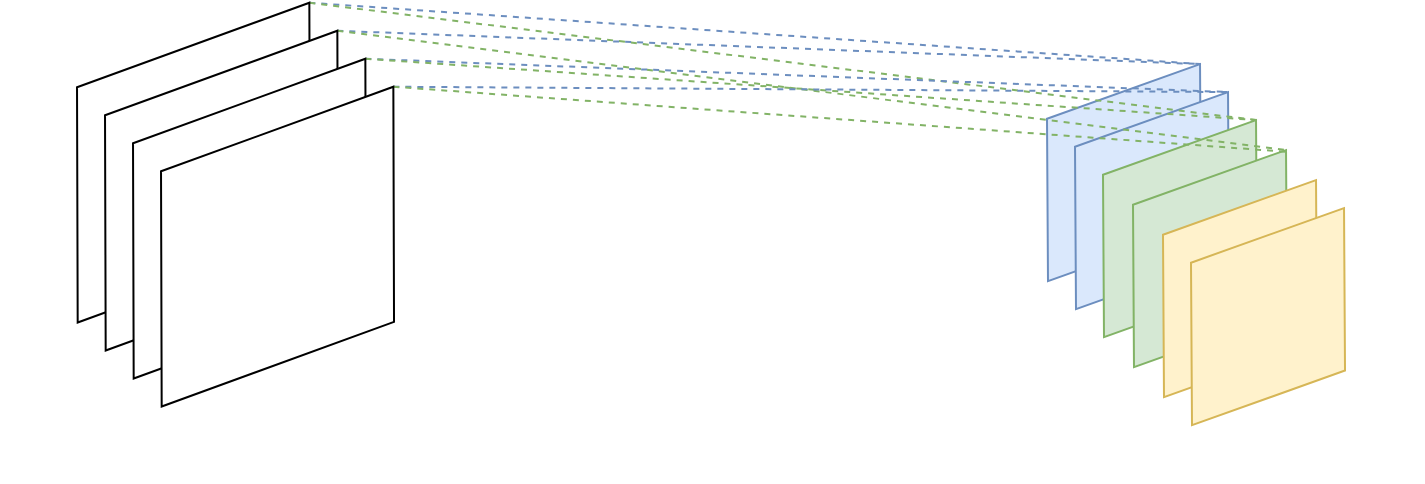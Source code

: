<mxfile version="12.5.5" type="device"><diagram id="VQ_3dA8dZYpZo0fzw_r7" name="Page-1"><mxGraphModel dx="1148" dy="618" grid="1" gridSize="10" guides="1" tooltips="1" connect="1" arrows="1" fold="1" page="1" pageScale="1" pageWidth="850" pageHeight="1100" math="0" shadow="0"><root><mxCell id="0"/><mxCell id="1" parent="0"/><mxCell id="7yVGCK4hqp0_WjUv3CbQ-7" value="" style="rhombus;whiteSpace=wrap;html=1;rotation=35;fillColor=#dae8fc;strokeColor=#6c8ebf;" vertex="1" parent="1"><mxGeometry x="750" y="554.04" width="94.01" height="132.53" as="geometry"/></mxCell><mxCell id="7yVGCK4hqp0_WjUv3CbQ-8" value="" style="rhombus;whiteSpace=wrap;html=1;rotation=35;fillColor=#dae8fc;strokeColor=#6c8ebf;" vertex="1" parent="1"><mxGeometry x="764" y="568.04" width="94.01" height="132.53" as="geometry"/></mxCell><mxCell id="7yVGCK4hqp0_WjUv3CbQ-9" value="" style="rhombus;whiteSpace=wrap;html=1;rotation=35;fillColor=#d5e8d4;strokeColor=#82b366;" vertex="1" parent="1"><mxGeometry x="778" y="582.04" width="94.01" height="132.53" as="geometry"/></mxCell><mxCell id="7yVGCK4hqp0_WjUv3CbQ-10" value="" style="rhombus;whiteSpace=wrap;html=1;rotation=35;fillColor=#d5e8d4;strokeColor=#82b366;" vertex="1" parent="1"><mxGeometry x="793" y="597.04" width="94.01" height="132.53" as="geometry"/></mxCell><mxCell id="7yVGCK4hqp0_WjUv3CbQ-45" style="rounded=0;orthogonalLoop=1;jettySize=auto;html=1;exitX=1;exitY=0;exitDx=0;exitDy=0;entryX=0.5;entryY=0;entryDx=0;entryDy=0;endArrow=none;endFill=0;dashed=1;fillColor=#dae8fc;strokeColor=#6c8ebf;" edge="1" parent="1" source="7yVGCK4hqp0_WjUv3CbQ-38" target="7yVGCK4hqp0_WjUv3CbQ-7"><mxGeometry relative="1" as="geometry"/></mxCell><mxCell id="7yVGCK4hqp0_WjUv3CbQ-49" style="edgeStyle=none;rounded=0;orthogonalLoop=1;jettySize=auto;html=1;exitX=1;exitY=0;exitDx=0;exitDy=0;entryX=0.5;entryY=0;entryDx=0;entryDy=0;dashed=1;endArrow=none;endFill=0;fillColor=#d5e8d4;strokeColor=#82b366;" edge="1" parent="1" source="7yVGCK4hqp0_WjUv3CbQ-38" target="7yVGCK4hqp0_WjUv3CbQ-9"><mxGeometry relative="1" as="geometry"/></mxCell><mxCell id="7yVGCK4hqp0_WjUv3CbQ-38" value="" style="shape=parallelogram;perimeter=parallelogramPerimeter;whiteSpace=wrap;html=1;size=0.244;rotation=-20;" vertex="1" parent="1"><mxGeometry x="250.0" y="560" width="163.52" height="110.6" as="geometry"/></mxCell><mxCell id="7yVGCK4hqp0_WjUv3CbQ-46" style="edgeStyle=none;rounded=0;orthogonalLoop=1;jettySize=auto;html=1;exitX=1;exitY=0;exitDx=0;exitDy=0;entryX=0.5;entryY=0;entryDx=0;entryDy=0;dashed=1;endArrow=none;endFill=0;fillColor=#dae8fc;strokeColor=#6c8ebf;" edge="1" parent="1" source="7yVGCK4hqp0_WjUv3CbQ-39" target="7yVGCK4hqp0_WjUv3CbQ-7"><mxGeometry relative="1" as="geometry"/></mxCell><mxCell id="7yVGCK4hqp0_WjUv3CbQ-51" style="edgeStyle=none;rounded=0;orthogonalLoop=1;jettySize=auto;html=1;exitX=1;exitY=0;exitDx=0;exitDy=0;entryX=0.5;entryY=0;entryDx=0;entryDy=0;dashed=1;endArrow=none;endFill=0;fillColor=#d5e8d4;strokeColor=#82b366;" edge="1" parent="1" source="7yVGCK4hqp0_WjUv3CbQ-39" target="7yVGCK4hqp0_WjUv3CbQ-10"><mxGeometry relative="1" as="geometry"/></mxCell><mxCell id="7yVGCK4hqp0_WjUv3CbQ-39" value="" style="shape=parallelogram;perimeter=parallelogramPerimeter;whiteSpace=wrap;html=1;size=0.244;rotation=-20;" vertex="1" parent="1"><mxGeometry x="264.0" y="574" width="163.52" height="110.6" as="geometry"/></mxCell><mxCell id="7yVGCK4hqp0_WjUv3CbQ-47" style="edgeStyle=none;rounded=0;orthogonalLoop=1;jettySize=auto;html=1;exitX=1;exitY=0;exitDx=0;exitDy=0;entryX=0.5;entryY=0;entryDx=0;entryDy=0;dashed=1;endArrow=none;endFill=0;fillColor=#dae8fc;strokeColor=#6c8ebf;" edge="1" parent="1" source="7yVGCK4hqp0_WjUv3CbQ-40" target="7yVGCK4hqp0_WjUv3CbQ-8"><mxGeometry relative="1" as="geometry"/></mxCell><mxCell id="7yVGCK4hqp0_WjUv3CbQ-50" style="edgeStyle=none;rounded=0;orthogonalLoop=1;jettySize=auto;html=1;exitX=1;exitY=0;exitDx=0;exitDy=0;entryX=0.5;entryY=0;entryDx=0;entryDy=0;dashed=1;endArrow=none;endFill=0;fillColor=#d5e8d4;strokeColor=#82b366;" edge="1" parent="1" source="7yVGCK4hqp0_WjUv3CbQ-40" target="7yVGCK4hqp0_WjUv3CbQ-9"><mxGeometry relative="1" as="geometry"/></mxCell><mxCell id="7yVGCK4hqp0_WjUv3CbQ-40" value="" style="shape=parallelogram;perimeter=parallelogramPerimeter;whiteSpace=wrap;html=1;size=0.244;rotation=-20;" vertex="1" parent="1"><mxGeometry x="278.0" y="588" width="163.52" height="110.6" as="geometry"/></mxCell><mxCell id="7yVGCK4hqp0_WjUv3CbQ-48" style="edgeStyle=none;rounded=0;orthogonalLoop=1;jettySize=auto;html=1;exitX=1;exitY=0;exitDx=0;exitDy=0;entryX=0.5;entryY=0;entryDx=0;entryDy=0;dashed=1;endArrow=none;endFill=0;fillColor=#dae8fc;strokeColor=#6c8ebf;" edge="1" parent="1" source="7yVGCK4hqp0_WjUv3CbQ-41" target="7yVGCK4hqp0_WjUv3CbQ-8"><mxGeometry relative="1" as="geometry"/></mxCell><mxCell id="7yVGCK4hqp0_WjUv3CbQ-52" style="edgeStyle=none;rounded=0;orthogonalLoop=1;jettySize=auto;html=1;exitX=1;exitY=0;exitDx=0;exitDy=0;dashed=1;endArrow=none;endFill=0;fillColor=#d5e8d4;strokeColor=#82b366;" edge="1" parent="1" source="7yVGCK4hqp0_WjUv3CbQ-41"><mxGeometry relative="1" as="geometry"><mxPoint x="880" y="610" as="targetPoint"/></mxGeometry></mxCell><mxCell id="7yVGCK4hqp0_WjUv3CbQ-41" value="" style="shape=parallelogram;perimeter=parallelogramPerimeter;whiteSpace=wrap;html=1;size=0.244;rotation=-20;" vertex="1" parent="1"><mxGeometry x="292.0" y="602" width="163.52" height="110.6" as="geometry"/></mxCell><mxCell id="7yVGCK4hqp0_WjUv3CbQ-43" value="" style="rhombus;whiteSpace=wrap;html=1;rotation=35;fillColor=#fff2cc;strokeColor=#d6b656;" vertex="1" parent="1"><mxGeometry x="808" y="612.04" width="94.01" height="132.53" as="geometry"/></mxCell><mxCell id="7yVGCK4hqp0_WjUv3CbQ-44" value="" style="rhombus;whiteSpace=wrap;html=1;rotation=35;fillColor=#fff2cc;strokeColor=#d6b656;" vertex="1" parent="1"><mxGeometry x="822" y="626.04" width="94.01" height="132.53" as="geometry"/></mxCell></root></mxGraphModel></diagram></mxfile>